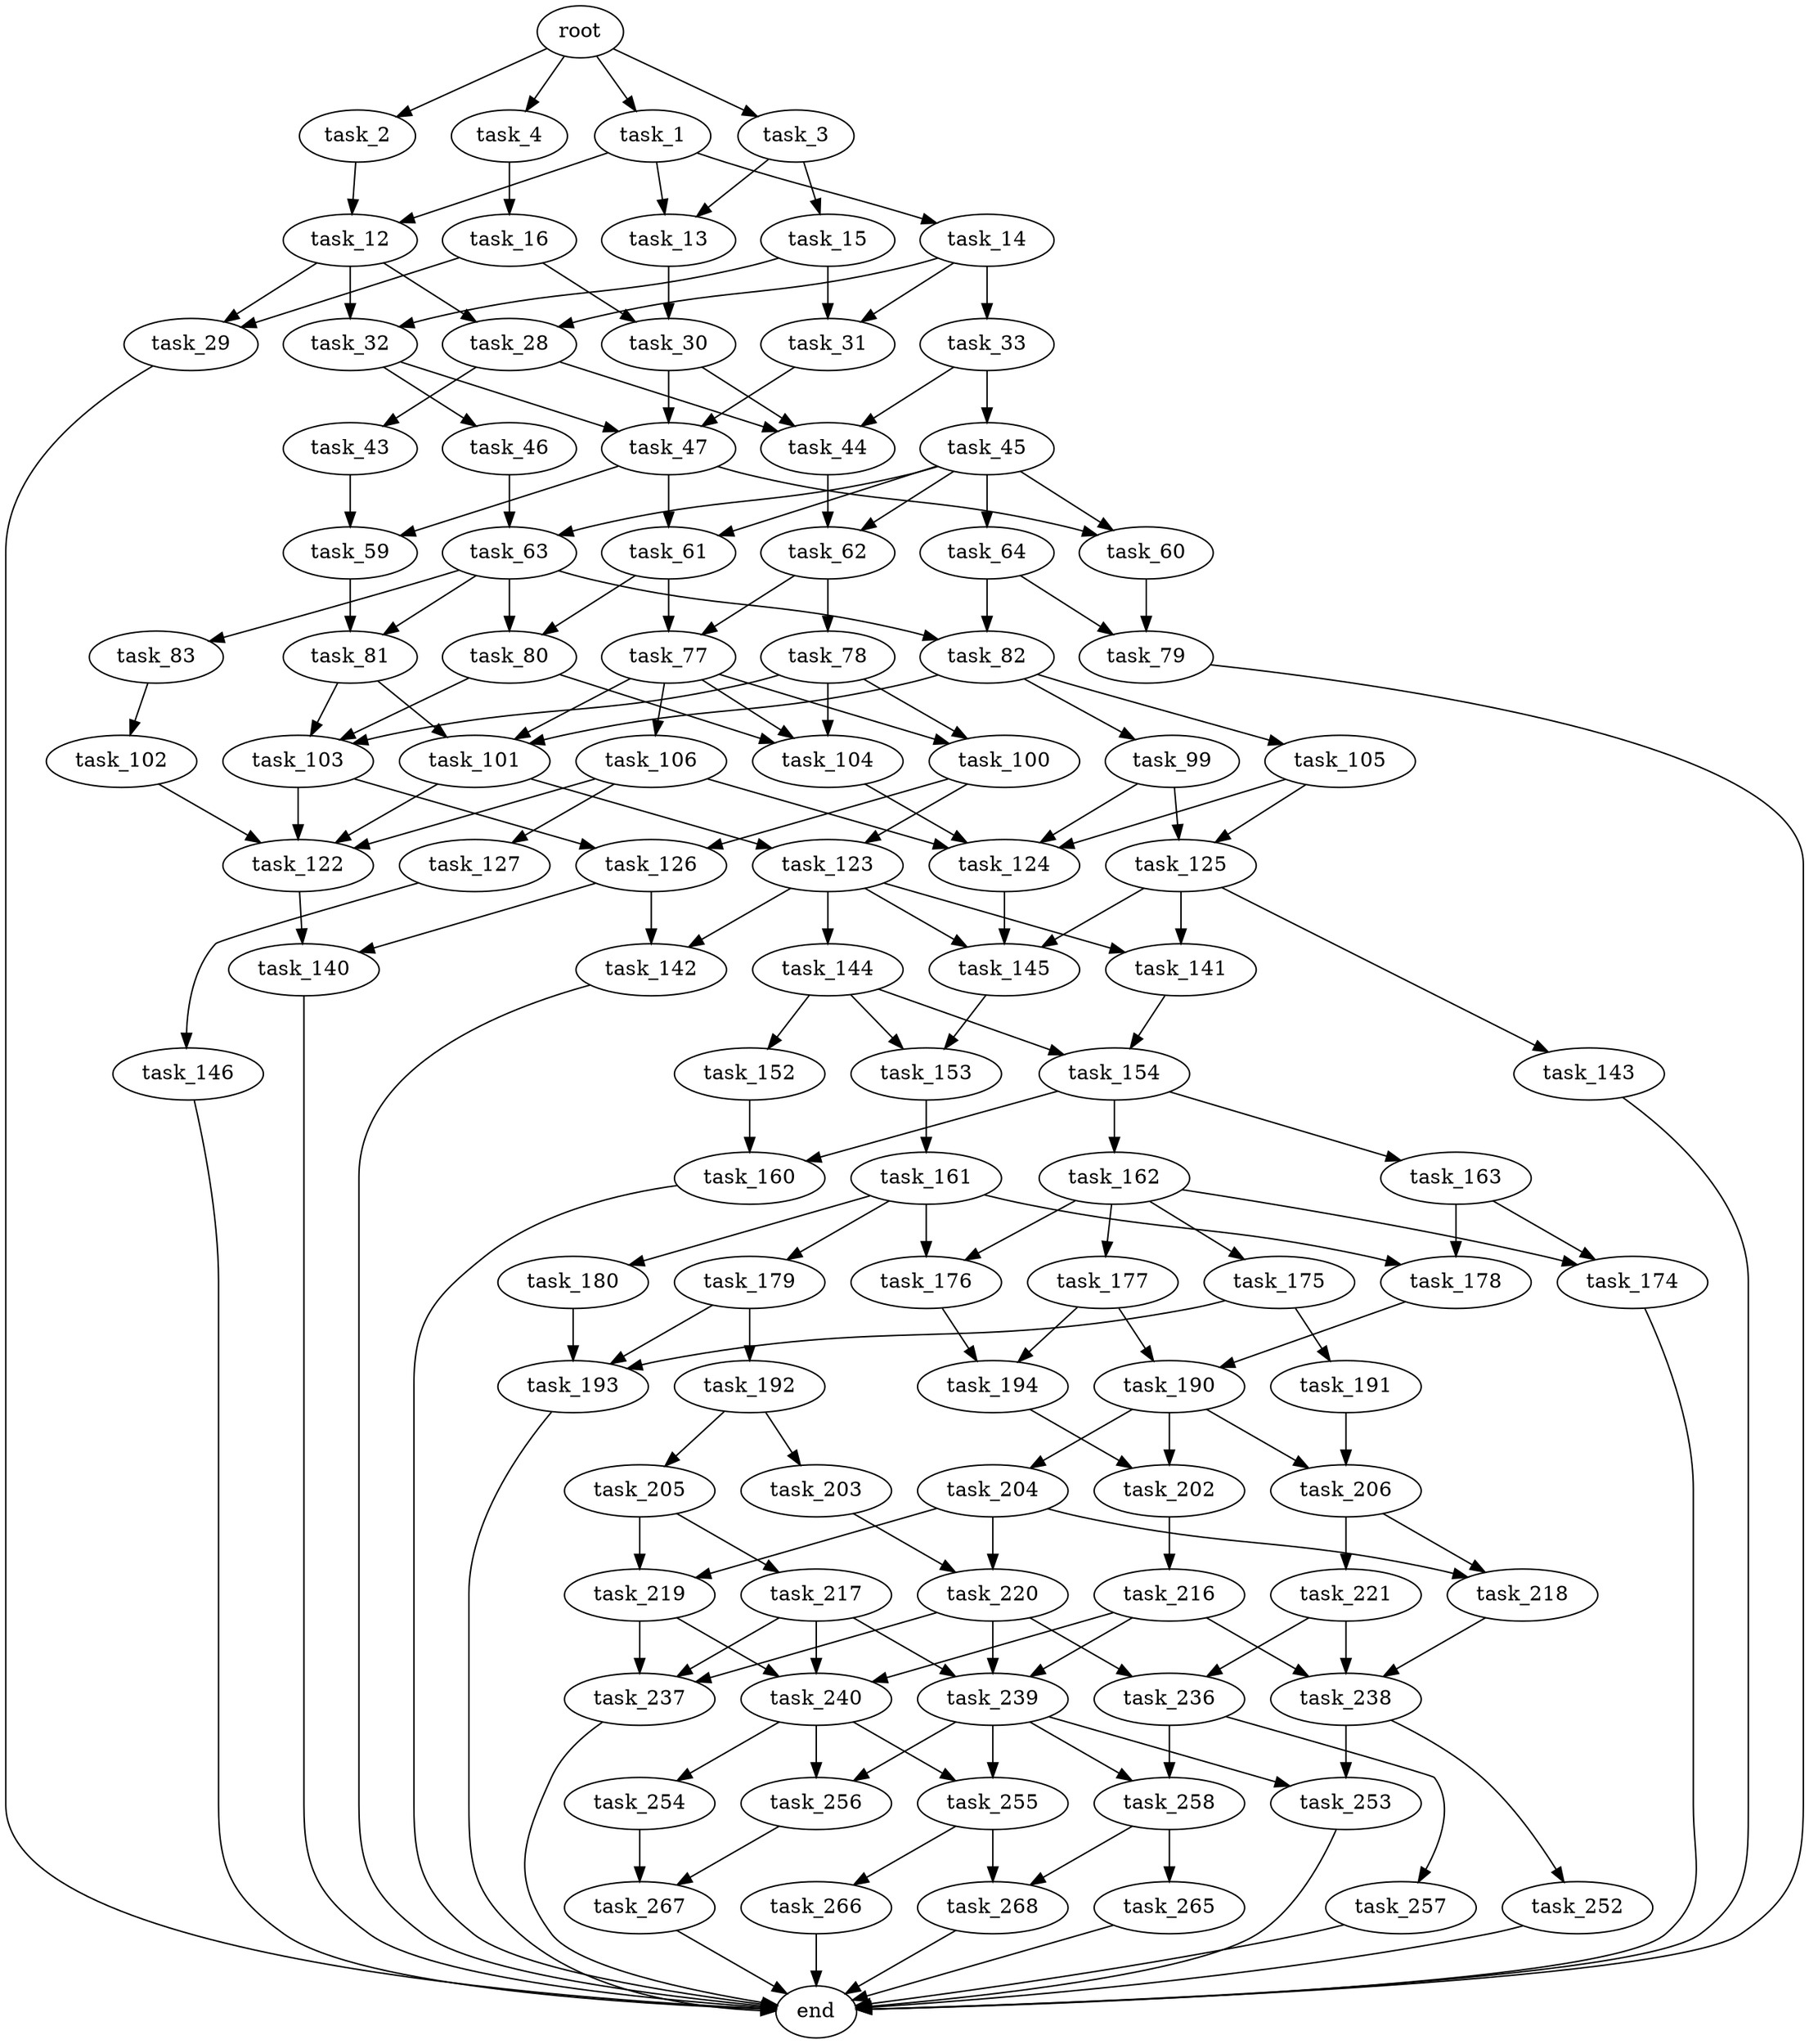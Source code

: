 digraph G {
  root [size="0.000000"];
  task_1 [size="117349373008.000000"];
  task_2 [size="11976152493.000000"];
  task_3 [size="134217728000.000000"];
  task_4 [size="50368780271.000000"];
  task_12 [size="328118470114.000000"];
  task_13 [size="368293445632.000000"];
  task_14 [size="20030287082.000000"];
  task_15 [size="231928233984.000000"];
  task_16 [size="2102074709.000000"];
  task_28 [size="461753988730.000000"];
  task_29 [size="1246187372411.000000"];
  task_32 [size="666488734969.000000"];
  task_30 [size="11469017138.000000"];
  task_31 [size="782757789696.000000"];
  task_33 [size="1073741824000.000000"];
  task_43 [size="368293445632.000000"];
  task_44 [size="782757789696.000000"];
  end [size="0.000000"];
  task_47 [size="21433061533.000000"];
  task_46 [size="28991029248.000000"];
  task_45 [size="782757789696.000000"];
  task_59 [size="13740781102.000000"];
  task_62 [size="1377434176048.000000"];
  task_60 [size="134217728000.000000"];
  task_61 [size="28991029248.000000"];
  task_63 [size="13136696547.000000"];
  task_64 [size="115862240184.000000"];
  task_81 [size="577060171832.000000"];
  task_79 [size="837359331403.000000"];
  task_77 [size="49294698156.000000"];
  task_80 [size="33471967053.000000"];
  task_78 [size="782757789696.000000"];
  task_82 [size="28991029248.000000"];
  task_83 [size="231928233984.000000"];
  task_100 [size="28991029248.000000"];
  task_101 [size="246712614690.000000"];
  task_104 [size="68719476736.000000"];
  task_106 [size="134217728000.000000"];
  task_103 [size="231928233984.000000"];
  task_99 [size="833551760826.000000"];
  task_105 [size="457392457288.000000"];
  task_102 [size="32723549189.000000"];
  task_124 [size="549755813888.000000"];
  task_125 [size="81791270010.000000"];
  task_123 [size="245180583801.000000"];
  task_126 [size="1342014308.000000"];
  task_122 [size="368293445632.000000"];
  task_127 [size="368293445632.000000"];
  task_140 [size="400198250644.000000"];
  task_141 [size="29067873300.000000"];
  task_142 [size="231928233984.000000"];
  task_144 [size="68719476736.000000"];
  task_145 [size="68719476736.000000"];
  task_143 [size="12575992750.000000"];
  task_146 [size="19637360124.000000"];
  task_154 [size="571126659137.000000"];
  task_152 [size="60060037469.000000"];
  task_153 [size="549755813888.000000"];
  task_160 [size="15495407806.000000"];
  task_161 [size="782757789696.000000"];
  task_162 [size="201282782172.000000"];
  task_163 [size="233893086646.000000"];
  task_176 [size="13029103534.000000"];
  task_178 [size="10416959416.000000"];
  task_179 [size="231928233984.000000"];
  task_180 [size="319701319391.000000"];
  task_174 [size="81068111957.000000"];
  task_175 [size="549755813888.000000"];
  task_177 [size="4074450216.000000"];
  task_191 [size="313682878467.000000"];
  task_193 [size="18769560254.000000"];
  task_194 [size="14163241241.000000"];
  task_190 [size="1992764683.000000"];
  task_192 [size="8589934592.000000"];
  task_202 [size="834409241.000000"];
  task_204 [size="349569492382.000000"];
  task_206 [size="1034719035803.000000"];
  task_203 [size="1799151470.000000"];
  task_205 [size="231928233984.000000"];
  task_216 [size="68719476736.000000"];
  task_220 [size="996986248049.000000"];
  task_218 [size="78813330312.000000"];
  task_219 [size="12222395206.000000"];
  task_217 [size="29705459802.000000"];
  task_221 [size="2775568671.000000"];
  task_238 [size="1164580498447.000000"];
  task_239 [size="231928233984.000000"];
  task_240 [size="2201673081.000000"];
  task_237 [size="260274985260.000000"];
  task_236 [size="5126940568.000000"];
  task_257 [size="3960840872.000000"];
  task_258 [size="14086555067.000000"];
  task_252 [size="231928233984.000000"];
  task_253 [size="782757789696.000000"];
  task_255 [size="217676102128.000000"];
  task_256 [size="18758055976.000000"];
  task_254 [size="368293445632.000000"];
  task_267 [size="71874364560.000000"];
  task_266 [size="6327954682.000000"];
  task_268 [size="2231215127.000000"];
  task_265 [size="1824634694.000000"];

  root -> task_1 [size="1.000000"];
  root -> task_2 [size="1.000000"];
  root -> task_3 [size="1.000000"];
  root -> task_4 [size="1.000000"];
  task_1 -> task_12 [size="411041792.000000"];
  task_1 -> task_13 [size="411041792.000000"];
  task_1 -> task_14 [size="411041792.000000"];
  task_2 -> task_12 [size="209715200.000000"];
  task_3 -> task_13 [size="209715200.000000"];
  task_3 -> task_15 [size="209715200.000000"];
  task_4 -> task_16 [size="75497472.000000"];
  task_12 -> task_28 [size="411041792.000000"];
  task_12 -> task_29 [size="411041792.000000"];
  task_12 -> task_32 [size="411041792.000000"];
  task_13 -> task_30 [size="411041792.000000"];
  task_14 -> task_28 [size="679477248.000000"];
  task_14 -> task_31 [size="679477248.000000"];
  task_14 -> task_33 [size="679477248.000000"];
  task_15 -> task_31 [size="301989888.000000"];
  task_15 -> task_32 [size="301989888.000000"];
  task_16 -> task_29 [size="33554432.000000"];
  task_16 -> task_30 [size="33554432.000000"];
  task_28 -> task_43 [size="679477248.000000"];
  task_28 -> task_44 [size="679477248.000000"];
  task_29 -> end [size="1.000000"];
  task_32 -> task_46 [size="411041792.000000"];
  task_32 -> task_47 [size="411041792.000000"];
  task_30 -> task_44 [size="209715200.000000"];
  task_30 -> task_47 [size="209715200.000000"];
  task_31 -> task_47 [size="679477248.000000"];
  task_33 -> task_44 [size="838860800.000000"];
  task_33 -> task_45 [size="838860800.000000"];
  task_43 -> task_59 [size="411041792.000000"];
  task_44 -> task_62 [size="679477248.000000"];
  task_47 -> task_59 [size="75497472.000000"];
  task_47 -> task_60 [size="75497472.000000"];
  task_47 -> task_61 [size="75497472.000000"];
  task_46 -> task_63 [size="75497472.000000"];
  task_45 -> task_60 [size="679477248.000000"];
  task_45 -> task_61 [size="679477248.000000"];
  task_45 -> task_62 [size="679477248.000000"];
  task_45 -> task_63 [size="679477248.000000"];
  task_45 -> task_64 [size="679477248.000000"];
  task_59 -> task_81 [size="301989888.000000"];
  task_62 -> task_77 [size="838860800.000000"];
  task_62 -> task_78 [size="838860800.000000"];
  task_60 -> task_79 [size="209715200.000000"];
  task_61 -> task_77 [size="75497472.000000"];
  task_61 -> task_80 [size="75497472.000000"];
  task_63 -> task_80 [size="838860800.000000"];
  task_63 -> task_81 [size="838860800.000000"];
  task_63 -> task_82 [size="838860800.000000"];
  task_63 -> task_83 [size="838860800.000000"];
  task_64 -> task_79 [size="301989888.000000"];
  task_64 -> task_82 [size="301989888.000000"];
  task_81 -> task_101 [size="679477248.000000"];
  task_81 -> task_103 [size="679477248.000000"];
  task_79 -> end [size="1.000000"];
  task_77 -> task_100 [size="75497472.000000"];
  task_77 -> task_101 [size="75497472.000000"];
  task_77 -> task_104 [size="75497472.000000"];
  task_77 -> task_106 [size="75497472.000000"];
  task_80 -> task_103 [size="838860800.000000"];
  task_80 -> task_104 [size="838860800.000000"];
  task_78 -> task_100 [size="679477248.000000"];
  task_78 -> task_103 [size="679477248.000000"];
  task_78 -> task_104 [size="679477248.000000"];
  task_82 -> task_99 [size="75497472.000000"];
  task_82 -> task_101 [size="75497472.000000"];
  task_82 -> task_105 [size="75497472.000000"];
  task_83 -> task_102 [size="301989888.000000"];
  task_100 -> task_123 [size="75497472.000000"];
  task_100 -> task_126 [size="75497472.000000"];
  task_101 -> task_122 [size="209715200.000000"];
  task_101 -> task_123 [size="209715200.000000"];
  task_104 -> task_124 [size="134217728.000000"];
  task_106 -> task_122 [size="209715200.000000"];
  task_106 -> task_124 [size="209715200.000000"];
  task_106 -> task_127 [size="209715200.000000"];
  task_103 -> task_122 [size="301989888.000000"];
  task_103 -> task_126 [size="301989888.000000"];
  task_99 -> task_124 [size="838860800.000000"];
  task_99 -> task_125 [size="838860800.000000"];
  task_105 -> task_124 [size="838860800.000000"];
  task_105 -> task_125 [size="838860800.000000"];
  task_102 -> task_122 [size="679477248.000000"];
  task_124 -> task_145 [size="536870912.000000"];
  task_125 -> task_141 [size="301989888.000000"];
  task_125 -> task_143 [size="301989888.000000"];
  task_125 -> task_145 [size="301989888.000000"];
  task_123 -> task_141 [size="301989888.000000"];
  task_123 -> task_142 [size="301989888.000000"];
  task_123 -> task_144 [size="301989888.000000"];
  task_123 -> task_145 [size="301989888.000000"];
  task_126 -> task_140 [size="75497472.000000"];
  task_126 -> task_142 [size="75497472.000000"];
  task_122 -> task_140 [size="411041792.000000"];
  task_127 -> task_146 [size="411041792.000000"];
  task_140 -> end [size="1.000000"];
  task_141 -> task_154 [size="536870912.000000"];
  task_142 -> end [size="1.000000"];
  task_144 -> task_152 [size="134217728.000000"];
  task_144 -> task_153 [size="134217728.000000"];
  task_144 -> task_154 [size="134217728.000000"];
  task_145 -> task_153 [size="134217728.000000"];
  task_143 -> end [size="1.000000"];
  task_146 -> end [size="1.000000"];
  task_154 -> task_160 [size="411041792.000000"];
  task_154 -> task_162 [size="411041792.000000"];
  task_154 -> task_163 [size="411041792.000000"];
  task_152 -> task_160 [size="75497472.000000"];
  task_153 -> task_161 [size="536870912.000000"];
  task_160 -> end [size="1.000000"];
  task_161 -> task_176 [size="679477248.000000"];
  task_161 -> task_178 [size="679477248.000000"];
  task_161 -> task_179 [size="679477248.000000"];
  task_161 -> task_180 [size="679477248.000000"];
  task_162 -> task_174 [size="134217728.000000"];
  task_162 -> task_175 [size="134217728.000000"];
  task_162 -> task_176 [size="134217728.000000"];
  task_162 -> task_177 [size="134217728.000000"];
  task_163 -> task_174 [size="679477248.000000"];
  task_163 -> task_178 [size="679477248.000000"];
  task_176 -> task_194 [size="209715200.000000"];
  task_178 -> task_190 [size="411041792.000000"];
  task_179 -> task_192 [size="301989888.000000"];
  task_179 -> task_193 [size="301989888.000000"];
  task_180 -> task_193 [size="209715200.000000"];
  task_174 -> end [size="1.000000"];
  task_175 -> task_191 [size="536870912.000000"];
  task_175 -> task_193 [size="536870912.000000"];
  task_177 -> task_190 [size="134217728.000000"];
  task_177 -> task_194 [size="134217728.000000"];
  task_191 -> task_206 [size="679477248.000000"];
  task_193 -> end [size="1.000000"];
  task_194 -> task_202 [size="301989888.000000"];
  task_190 -> task_202 [size="75497472.000000"];
  task_190 -> task_204 [size="75497472.000000"];
  task_190 -> task_206 [size="75497472.000000"];
  task_192 -> task_203 [size="33554432.000000"];
  task_192 -> task_205 [size="33554432.000000"];
  task_202 -> task_216 [size="33554432.000000"];
  task_204 -> task_218 [size="411041792.000000"];
  task_204 -> task_219 [size="411041792.000000"];
  task_204 -> task_220 [size="411041792.000000"];
  task_206 -> task_218 [size="679477248.000000"];
  task_206 -> task_221 [size="679477248.000000"];
  task_203 -> task_220 [size="33554432.000000"];
  task_205 -> task_217 [size="301989888.000000"];
  task_205 -> task_219 [size="301989888.000000"];
  task_216 -> task_238 [size="134217728.000000"];
  task_216 -> task_239 [size="134217728.000000"];
  task_216 -> task_240 [size="134217728.000000"];
  task_220 -> task_236 [size="679477248.000000"];
  task_220 -> task_237 [size="679477248.000000"];
  task_220 -> task_239 [size="679477248.000000"];
  task_218 -> task_238 [size="134217728.000000"];
  task_219 -> task_237 [size="209715200.000000"];
  task_219 -> task_240 [size="209715200.000000"];
  task_217 -> task_237 [size="536870912.000000"];
  task_217 -> task_239 [size="536870912.000000"];
  task_217 -> task_240 [size="536870912.000000"];
  task_221 -> task_236 [size="134217728.000000"];
  task_221 -> task_238 [size="134217728.000000"];
  task_238 -> task_252 [size="838860800.000000"];
  task_238 -> task_253 [size="838860800.000000"];
  task_239 -> task_253 [size="301989888.000000"];
  task_239 -> task_255 [size="301989888.000000"];
  task_239 -> task_256 [size="301989888.000000"];
  task_239 -> task_258 [size="301989888.000000"];
  task_240 -> task_254 [size="75497472.000000"];
  task_240 -> task_255 [size="75497472.000000"];
  task_240 -> task_256 [size="75497472.000000"];
  task_237 -> end [size="1.000000"];
  task_236 -> task_257 [size="134217728.000000"];
  task_236 -> task_258 [size="134217728.000000"];
  task_257 -> end [size="1.000000"];
  task_258 -> task_265 [size="411041792.000000"];
  task_258 -> task_268 [size="411041792.000000"];
  task_252 -> end [size="1.000000"];
  task_253 -> end [size="1.000000"];
  task_255 -> task_266 [size="209715200.000000"];
  task_255 -> task_268 [size="209715200.000000"];
  task_256 -> task_267 [size="33554432.000000"];
  task_254 -> task_267 [size="411041792.000000"];
  task_267 -> end [size="1.000000"];
  task_266 -> end [size="1.000000"];
  task_268 -> end [size="1.000000"];
  task_265 -> end [size="1.000000"];
}
